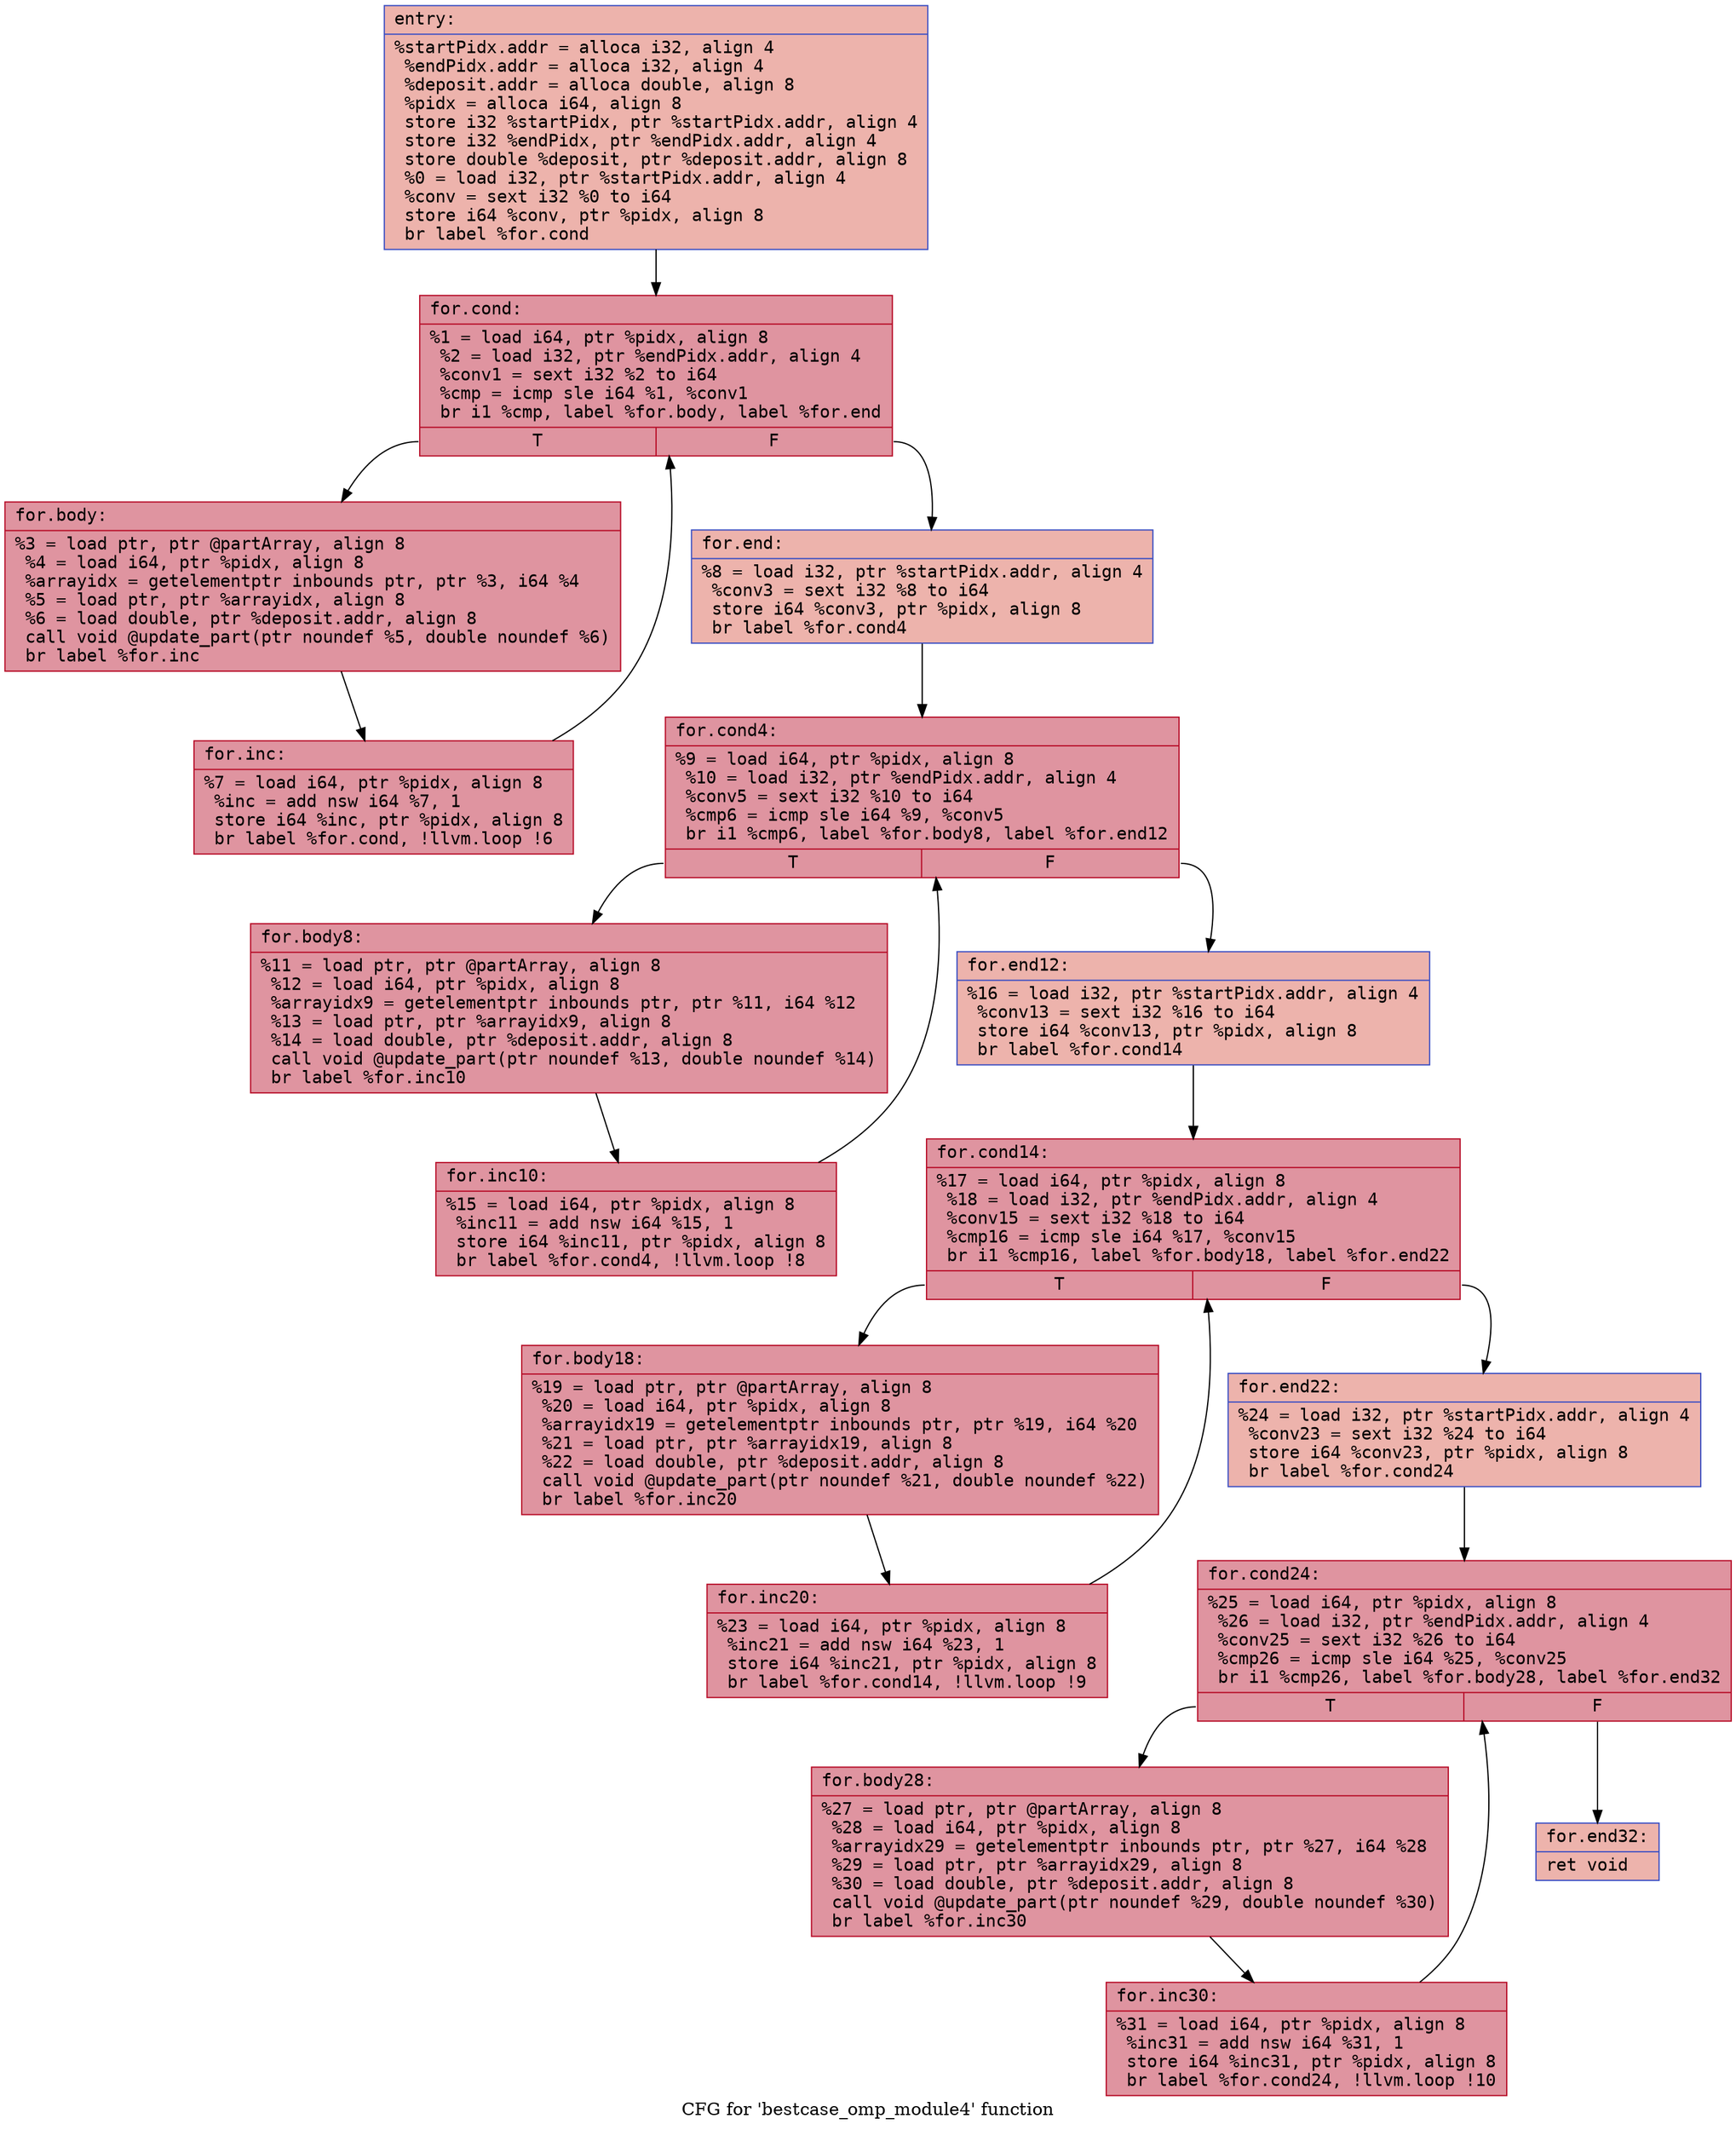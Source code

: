 digraph "CFG for 'bestcase_omp_module4' function" {
	label="CFG for 'bestcase_omp_module4' function";

	Node0x5567ef5c7b30 [shape=record,color="#3d50c3ff", style=filled, fillcolor="#d6524470" fontname="Courier",label="{entry:\l|  %startPidx.addr = alloca i32, align 4\l  %endPidx.addr = alloca i32, align 4\l  %deposit.addr = alloca double, align 8\l  %pidx = alloca i64, align 8\l  store i32 %startPidx, ptr %startPidx.addr, align 4\l  store i32 %endPidx, ptr %endPidx.addr, align 4\l  store double %deposit, ptr %deposit.addr, align 8\l  %0 = load i32, ptr %startPidx.addr, align 4\l  %conv = sext i32 %0 to i64\l  store i64 %conv, ptr %pidx, align 8\l  br label %for.cond\l}"];
	Node0x5567ef5c7b30 -> Node0x5567ef5c8160[tooltip="entry -> for.cond\nProbability 100.00%" ];
	Node0x5567ef5c8160 [shape=record,color="#b70d28ff", style=filled, fillcolor="#b70d2870" fontname="Courier",label="{for.cond:\l|  %1 = load i64, ptr %pidx, align 8\l  %2 = load i32, ptr %endPidx.addr, align 4\l  %conv1 = sext i32 %2 to i64\l  %cmp = icmp sle i64 %1, %conv1\l  br i1 %cmp, label %for.body, label %for.end\l|{<s0>T|<s1>F}}"];
	Node0x5567ef5c8160:s0 -> Node0x5567ef5c8490[tooltip="for.cond -> for.body\nProbability 96.88%" ];
	Node0x5567ef5c8160:s1 -> Node0x5567ef5c7a00[tooltip="for.cond -> for.end\nProbability 3.12%" ];
	Node0x5567ef5c8490 [shape=record,color="#b70d28ff", style=filled, fillcolor="#b70d2870" fontname="Courier",label="{for.body:\l|  %3 = load ptr, ptr @partArray, align 8\l  %4 = load i64, ptr %pidx, align 8\l  %arrayidx = getelementptr inbounds ptr, ptr %3, i64 %4\l  %5 = load ptr, ptr %arrayidx, align 8\l  %6 = load double, ptr %deposit.addr, align 8\l  call void @update_part(ptr noundef %5, double noundef %6)\l  br label %for.inc\l}"];
	Node0x5567ef5c8490 -> Node0x5567ef5c8b10[tooltip="for.body -> for.inc\nProbability 100.00%" ];
	Node0x5567ef5c8b10 [shape=record,color="#b70d28ff", style=filled, fillcolor="#b70d2870" fontname="Courier",label="{for.inc:\l|  %7 = load i64, ptr %pidx, align 8\l  %inc = add nsw i64 %7, 1\l  store i64 %inc, ptr %pidx, align 8\l  br label %for.cond, !llvm.loop !6\l}"];
	Node0x5567ef5c8b10 -> Node0x5567ef5c8160[tooltip="for.inc -> for.cond\nProbability 100.00%" ];
	Node0x5567ef5c7a00 [shape=record,color="#3d50c3ff", style=filled, fillcolor="#d6524470" fontname="Courier",label="{for.end:\l|  %8 = load i32, ptr %startPidx.addr, align 4\l  %conv3 = sext i32 %8 to i64\l  store i64 %conv3, ptr %pidx, align 8\l  br label %for.cond4\l}"];
	Node0x5567ef5c7a00 -> Node0x5567ef5c90f0[tooltip="for.end -> for.cond4\nProbability 100.00%" ];
	Node0x5567ef5c90f0 [shape=record,color="#b70d28ff", style=filled, fillcolor="#b70d2870" fontname="Courier",label="{for.cond4:\l|  %9 = load i64, ptr %pidx, align 8\l  %10 = load i32, ptr %endPidx.addr, align 4\l  %conv5 = sext i32 %10 to i64\l  %cmp6 = icmp sle i64 %9, %conv5\l  br i1 %cmp6, label %for.body8, label %for.end12\l|{<s0>T|<s1>F}}"];
	Node0x5567ef5c90f0:s0 -> Node0x5567ef5c9420[tooltip="for.cond4 -> for.body8\nProbability 96.88%" ];
	Node0x5567ef5c90f0:s1 -> Node0x5567ef5c94a0[tooltip="for.cond4 -> for.end12\nProbability 3.12%" ];
	Node0x5567ef5c9420 [shape=record,color="#b70d28ff", style=filled, fillcolor="#b70d2870" fontname="Courier",label="{for.body8:\l|  %11 = load ptr, ptr @partArray, align 8\l  %12 = load i64, ptr %pidx, align 8\l  %arrayidx9 = getelementptr inbounds ptr, ptr %11, i64 %12\l  %13 = load ptr, ptr %arrayidx9, align 8\l  %14 = load double, ptr %deposit.addr, align 8\l  call void @update_part(ptr noundef %13, double noundef %14)\l  br label %for.inc10\l}"];
	Node0x5567ef5c9420 -> Node0x5567ef5c99f0[tooltip="for.body8 -> for.inc10\nProbability 100.00%" ];
	Node0x5567ef5c99f0 [shape=record,color="#b70d28ff", style=filled, fillcolor="#b70d2870" fontname="Courier",label="{for.inc10:\l|  %15 = load i64, ptr %pidx, align 8\l  %inc11 = add nsw i64 %15, 1\l  store i64 %inc11, ptr %pidx, align 8\l  br label %for.cond4, !llvm.loop !8\l}"];
	Node0x5567ef5c99f0 -> Node0x5567ef5c90f0[tooltip="for.inc10 -> for.cond4\nProbability 100.00%" ];
	Node0x5567ef5c94a0 [shape=record,color="#3d50c3ff", style=filled, fillcolor="#d6524470" fontname="Courier",label="{for.end12:\l|  %16 = load i32, ptr %startPidx.addr, align 4\l  %conv13 = sext i32 %16 to i64\l  store i64 %conv13, ptr %pidx, align 8\l  br label %for.cond14\l}"];
	Node0x5567ef5c94a0 -> Node0x5567ef5ca180[tooltip="for.end12 -> for.cond14\nProbability 100.00%" ];
	Node0x5567ef5ca180 [shape=record,color="#b70d28ff", style=filled, fillcolor="#b70d2870" fontname="Courier",label="{for.cond14:\l|  %17 = load i64, ptr %pidx, align 8\l  %18 = load i32, ptr %endPidx.addr, align 4\l  %conv15 = sext i32 %18 to i64\l  %cmp16 = icmp sle i64 %17, %conv15\l  br i1 %cmp16, label %for.body18, label %for.end22\l|{<s0>T|<s1>F}}"];
	Node0x5567ef5ca180:s0 -> Node0x5567ef5ca490[tooltip="for.cond14 -> for.body18\nProbability 96.88%" ];
	Node0x5567ef5ca180:s1 -> Node0x5567ef5ca510[tooltip="for.cond14 -> for.end22\nProbability 3.12%" ];
	Node0x5567ef5ca490 [shape=record,color="#b70d28ff", style=filled, fillcolor="#b70d2870" fontname="Courier",label="{for.body18:\l|  %19 = load ptr, ptr @partArray, align 8\l  %20 = load i64, ptr %pidx, align 8\l  %arrayidx19 = getelementptr inbounds ptr, ptr %19, i64 %20\l  %21 = load ptr, ptr %arrayidx19, align 8\l  %22 = load double, ptr %deposit.addr, align 8\l  call void @update_part(ptr noundef %21, double noundef %22)\l  br label %for.inc20\l}"];
	Node0x5567ef5ca490 -> Node0x5567ef5caa60[tooltip="for.body18 -> for.inc20\nProbability 100.00%" ];
	Node0x5567ef5caa60 [shape=record,color="#b70d28ff", style=filled, fillcolor="#b70d2870" fontname="Courier",label="{for.inc20:\l|  %23 = load i64, ptr %pidx, align 8\l  %inc21 = add nsw i64 %23, 1\l  store i64 %inc21, ptr %pidx, align 8\l  br label %for.cond14, !llvm.loop !9\l}"];
	Node0x5567ef5caa60 -> Node0x5567ef5ca180[tooltip="for.inc20 -> for.cond14\nProbability 100.00%" ];
	Node0x5567ef5ca510 [shape=record,color="#3d50c3ff", style=filled, fillcolor="#d6524470" fontname="Courier",label="{for.end22:\l|  %24 = load i32, ptr %startPidx.addr, align 4\l  %conv23 = sext i32 %24 to i64\l  store i64 %conv23, ptr %pidx, align 8\l  br label %for.cond24\l}"];
	Node0x5567ef5ca510 -> Node0x5567ef5cb050[tooltip="for.end22 -> for.cond24\nProbability 100.00%" ];
	Node0x5567ef5cb050 [shape=record,color="#b70d28ff", style=filled, fillcolor="#b70d2870" fontname="Courier",label="{for.cond24:\l|  %25 = load i64, ptr %pidx, align 8\l  %26 = load i32, ptr %endPidx.addr, align 4\l  %conv25 = sext i32 %26 to i64\l  %cmp26 = icmp sle i64 %25, %conv25\l  br i1 %cmp26, label %for.body28, label %for.end32\l|{<s0>T|<s1>F}}"];
	Node0x5567ef5cb050:s0 -> Node0x5567ef5cb380[tooltip="for.cond24 -> for.body28\nProbability 96.88%" ];
	Node0x5567ef5cb050:s1 -> Node0x5567ef5cb400[tooltip="for.cond24 -> for.end32\nProbability 3.12%" ];
	Node0x5567ef5cb380 [shape=record,color="#b70d28ff", style=filled, fillcolor="#b70d2870" fontname="Courier",label="{for.body28:\l|  %27 = load ptr, ptr @partArray, align 8\l  %28 = load i64, ptr %pidx, align 8\l  %arrayidx29 = getelementptr inbounds ptr, ptr %27, i64 %28\l  %29 = load ptr, ptr %arrayidx29, align 8\l  %30 = load double, ptr %deposit.addr, align 8\l  call void @update_part(ptr noundef %29, double noundef %30)\l  br label %for.inc30\l}"];
	Node0x5567ef5cb380 -> Node0x5567ef5cb950[tooltip="for.body28 -> for.inc30\nProbability 100.00%" ];
	Node0x5567ef5cb950 [shape=record,color="#b70d28ff", style=filled, fillcolor="#b70d2870" fontname="Courier",label="{for.inc30:\l|  %31 = load i64, ptr %pidx, align 8\l  %inc31 = add nsw i64 %31, 1\l  store i64 %inc31, ptr %pidx, align 8\l  br label %for.cond24, !llvm.loop !10\l}"];
	Node0x5567ef5cb950 -> Node0x5567ef5cb050[tooltip="for.inc30 -> for.cond24\nProbability 100.00%" ];
	Node0x5567ef5cb400 [shape=record,color="#3d50c3ff", style=filled, fillcolor="#d6524470" fontname="Courier",label="{for.end32:\l|  ret void\l}"];
}
